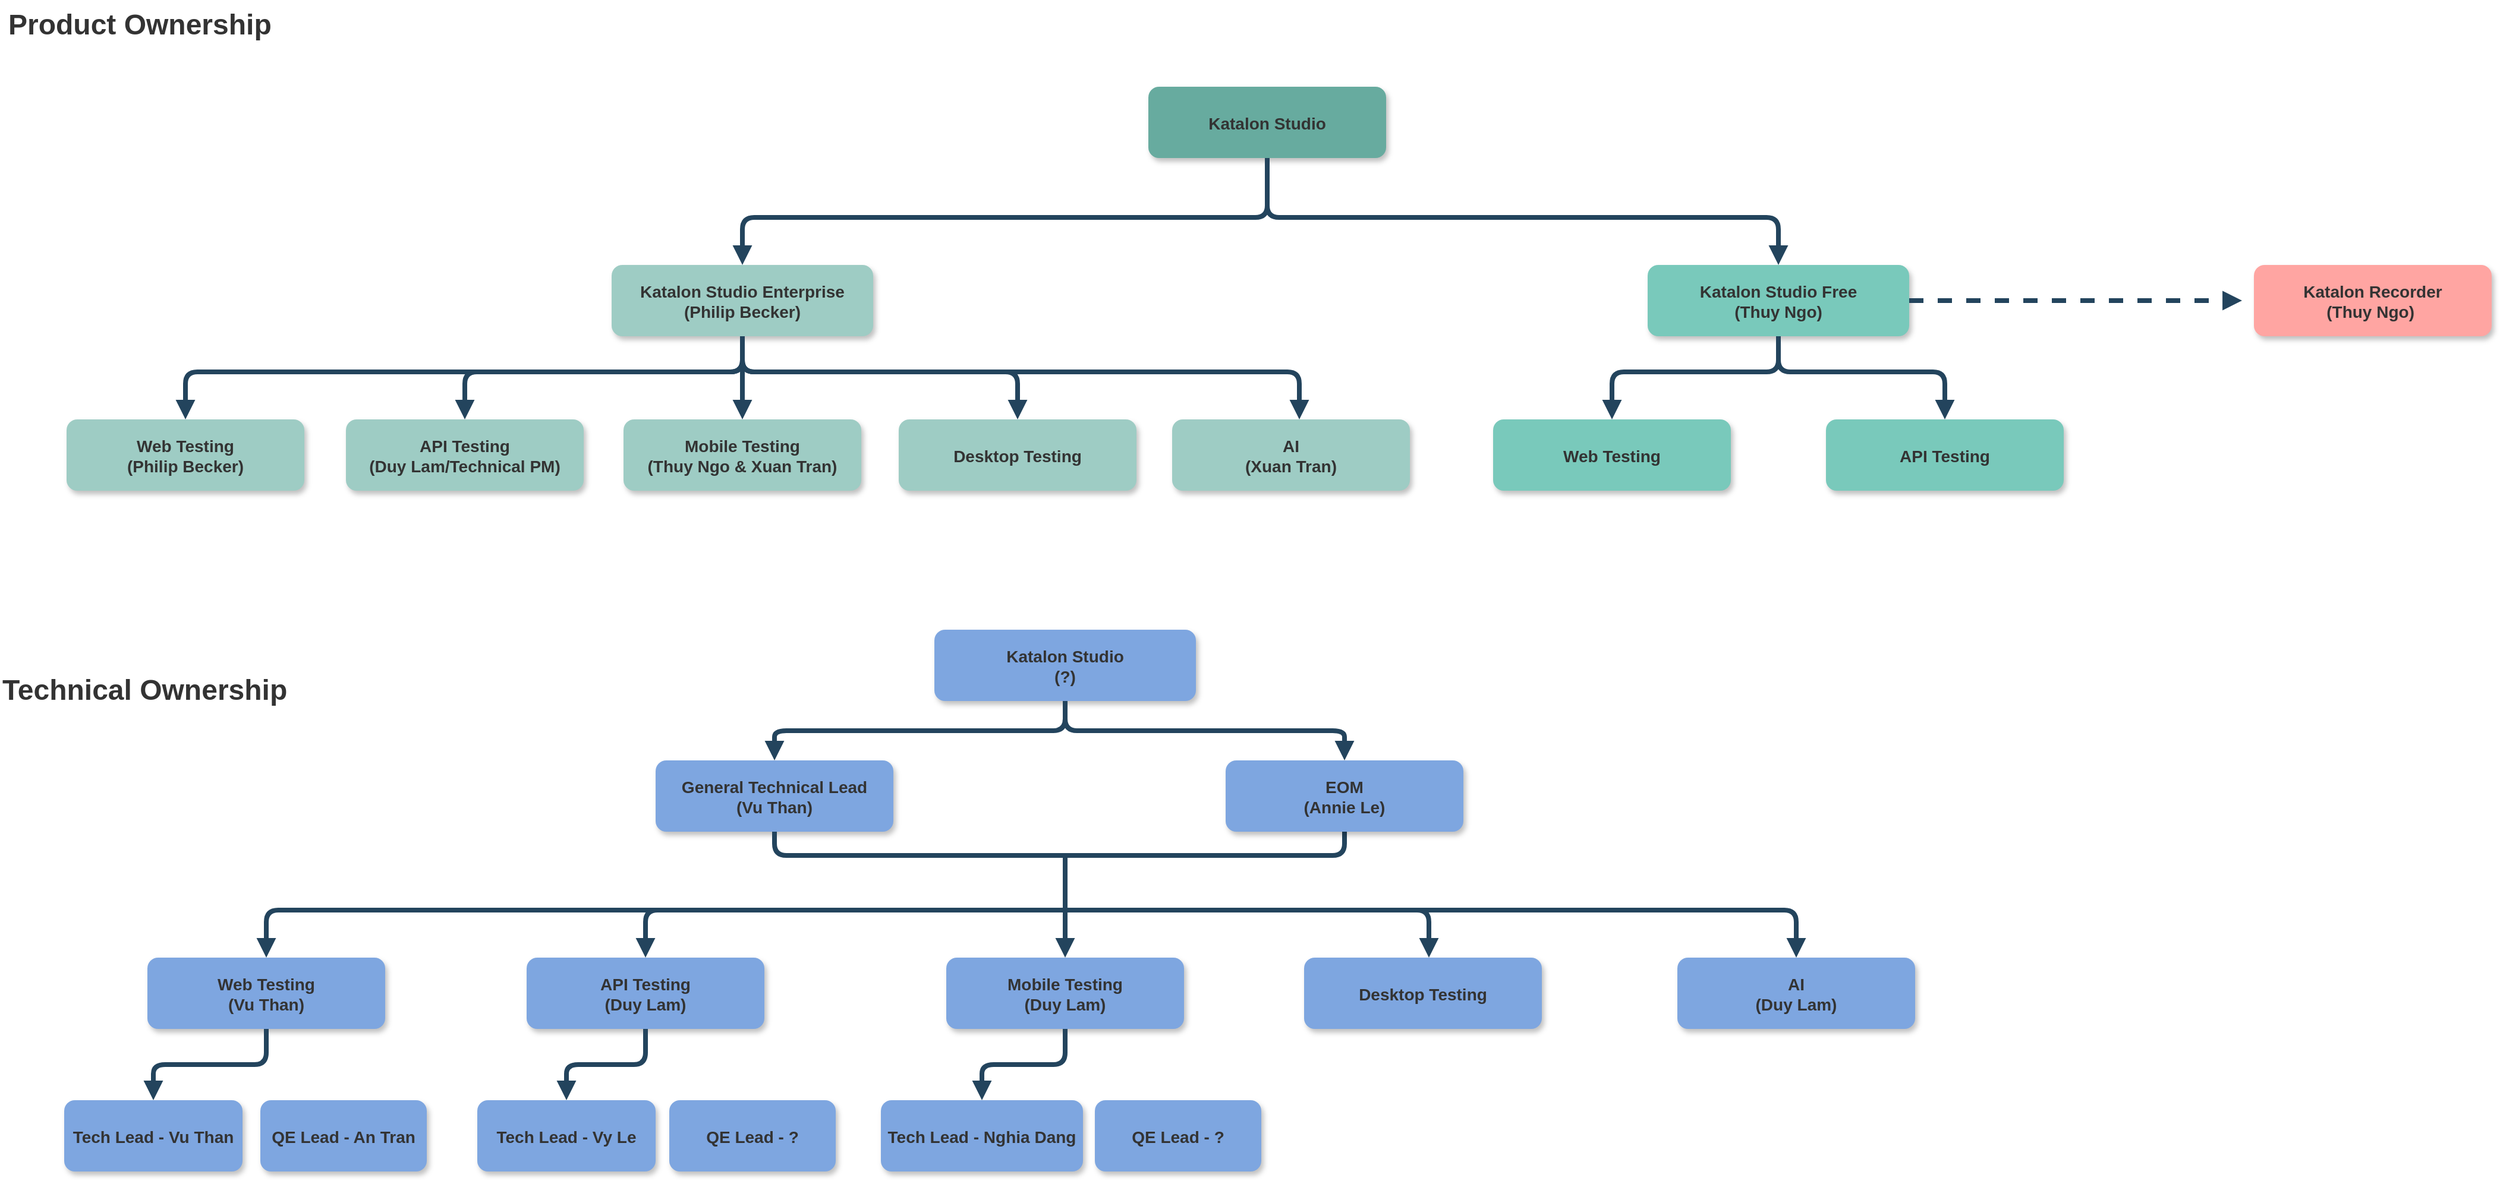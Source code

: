 <mxfile version="24.7.1" type="github">
  <diagram name="Page-1" id="97916047-d0de-89f5-080d-49f4d83e522f">
    <mxGraphModel dx="1363" dy="739" grid="1" gridSize="10" guides="1" tooltips="1" connect="1" arrows="1" fold="1" page="1" pageScale="1.5" pageWidth="1169" pageHeight="827" background="none" math="0" shadow="0">
      <root>
        <mxCell id="0" />
        <mxCell id="1" parent="0" />
        <mxCell id="SAdEDekwwvnTSsliWkF6-55" value="Katalon Studio" style="rounded=1;fillColor=#67AB9F;strokeColor=none;shadow=1;gradientColor=none;fontStyle=1;fontColor=#333333;fontSize=14;" vertex="1" parent="1">
          <mxGeometry x="2485" y="123" width="200" height="60" as="geometry" />
        </mxCell>
        <mxCell id="SAdEDekwwvnTSsliWkF6-56" value="Katalon Studio Free&#xa;(Thuy Ngo)" style="rounded=1;fillColor=#79C9BB;strokeColor=none;shadow=1;gradientColor=none;fontStyle=1;fontColor=#333333;fontSize=14;" vertex="1" parent="1">
          <mxGeometry x="2905" y="273" width="220" height="60" as="geometry" />
        </mxCell>
        <mxCell id="SAdEDekwwvnTSsliWkF6-58" value="API Testing" style="rounded=1;fillColor=#79C9BB;strokeColor=none;shadow=1;gradientColor=none;fontStyle=1;fontColor=#333333;fontSize=14;" vertex="1" parent="1">
          <mxGeometry x="3055" y="403" width="200" height="60" as="geometry" />
        </mxCell>
        <mxCell id="SAdEDekwwvnTSsliWkF6-61" value="" style="edgeStyle=elbowEdgeStyle;elbow=vertical;strokeWidth=4;endArrow=block;endFill=1;fontStyle=1;strokeColor=#23445D;exitX=0.5;exitY=1;exitDx=0;exitDy=0;fontColor=#333333;" edge="1" parent="1" source="SAdEDekwwvnTSsliWkF6-55" target="SAdEDekwwvnTSsliWkF6-56">
          <mxGeometry x="22" y="165.5" width="100" height="100" as="geometry">
            <mxPoint x="2195" y="213" as="sourcePoint" />
            <mxPoint x="1545" y="113" as="targetPoint" />
            <Array as="points">
              <mxPoint x="2645" y="233" />
            </Array>
          </mxGeometry>
        </mxCell>
        <mxCell id="SAdEDekwwvnTSsliWkF6-67" value="Katalon Studio Enterprise&#xa;(Philip Becker)" style="rounded=1;fillColor=#9ECCC4;strokeColor=none;shadow=1;gradientColor=none;fontStyle=1;fontColor=#333333;fontSize=14;" vertex="1" parent="1">
          <mxGeometry x="2033.5" y="273" width="220" height="60" as="geometry" />
        </mxCell>
        <mxCell id="SAdEDekwwvnTSsliWkF6-70" value="" style="edgeStyle=elbowEdgeStyle;elbow=vertical;strokeWidth=4;endArrow=block;endFill=1;fontStyle=1;strokeColor=#23445D;entryX=0.5;entryY=0;entryDx=0;entryDy=0;exitX=0.5;exitY=1;exitDx=0;exitDy=0;fontColor=#333333;" edge="1" parent="1" source="SAdEDekwwvnTSsliWkF6-55" target="SAdEDekwwvnTSsliWkF6-67">
          <mxGeometry x="22" y="165.5" width="100" height="100" as="geometry">
            <mxPoint x="2195" y="193" as="sourcePoint" />
            <mxPoint x="2375" y="303" as="targetPoint" />
            <Array as="points">
              <mxPoint x="2185" y="233" />
            </Array>
          </mxGeometry>
        </mxCell>
        <mxCell id="SAdEDekwwvnTSsliWkF6-71" value="Web Testing" style="rounded=1;fillColor=#79C9BB;strokeColor=none;shadow=1;gradientColor=none;fontStyle=1;fontColor=#333333;fontSize=14;" vertex="1" parent="1">
          <mxGeometry x="2775" y="403" width="200" height="60" as="geometry" />
        </mxCell>
        <mxCell id="SAdEDekwwvnTSsliWkF6-79" value="API Testing&#xa;(Duy Lam/Technical PM)" style="rounded=1;fillColor=#9ECCC4;strokeColor=none;shadow=1;gradientColor=none;fontStyle=1;fontColor=#333333;fontSize=14;" vertex="1" parent="1">
          <mxGeometry x="1810" y="403" width="200" height="60" as="geometry" />
        </mxCell>
        <mxCell id="SAdEDekwwvnTSsliWkF6-80" value="Web Testing&#xa;(Philip Becker)" style="rounded=1;fillColor=#9ECCC4;strokeColor=none;shadow=1;gradientColor=none;fontStyle=1;fontColor=#333333;fontSize=14;" vertex="1" parent="1">
          <mxGeometry x="1575" y="403" width="200" height="60" as="geometry" />
        </mxCell>
        <mxCell id="SAdEDekwwvnTSsliWkF6-83" value="Mobile Testing&#xa;(Thuy Ngo &amp; Xuan Tran)" style="rounded=1;fillColor=#9ECCC4;strokeColor=none;shadow=1;gradientColor=none;fontStyle=1;fontColor=#333333;fontSize=14;" vertex="1" parent="1">
          <mxGeometry x="2043.5" y="403" width="200" height="60" as="geometry" />
        </mxCell>
        <mxCell id="SAdEDekwwvnTSsliWkF6-84" value="Desktop Testing" style="rounded=1;fillColor=#9ECCC4;strokeColor=none;shadow=1;gradientColor=none;fontStyle=1;fontColor=#333333;fontSize=14;" vertex="1" parent="1">
          <mxGeometry x="2275" y="403" width="200" height="60" as="geometry" />
        </mxCell>
        <mxCell id="SAdEDekwwvnTSsliWkF6-87" value="" style="edgeStyle=elbowEdgeStyle;elbow=vertical;strokeWidth=4;endArrow=block;endFill=1;fontStyle=1;dashed=1;strokeColor=#23445D;entryX=0;entryY=0.5;entryDx=0;entryDy=0;fontColor=#333333;" edge="1" parent="1">
          <mxGeometry x="22" y="165.5" width="100" height="100" as="geometry">
            <mxPoint x="3125" y="303" as="sourcePoint" />
            <mxPoint x="3405" y="303" as="targetPoint" />
            <Array as="points">
              <mxPoint x="3255" y="303" />
            </Array>
          </mxGeometry>
        </mxCell>
        <mxCell id="SAdEDekwwvnTSsliWkF6-88" value="Katalon Recorder&#xa;(Thuy Ngo) " style="rounded=1;fillColor=#FFA5A2;strokeColor=none;shadow=1;gradientColor=none;fontStyle=1;fontColor=#333333;fontSize=14;" vertex="1" parent="1">
          <mxGeometry x="3415" y="273" width="200" height="60" as="geometry" />
        </mxCell>
        <mxCell id="SAdEDekwwvnTSsliWkF6-89" value="" style="edgeStyle=elbowEdgeStyle;elbow=vertical;strokeWidth=4;endArrow=block;endFill=1;fontStyle=1;strokeColor=#23445D;entryX=0.5;entryY=0;entryDx=0;entryDy=0;exitX=0.5;exitY=1;exitDx=0;exitDy=0;fontColor=#333333;" edge="1" parent="1" source="SAdEDekwwvnTSsliWkF6-67" target="SAdEDekwwvnTSsliWkF6-80">
          <mxGeometry x="22" y="165.5" width="100" height="100" as="geometry">
            <mxPoint x="2211" y="313" as="sourcePoint" />
            <mxPoint x="1731" y="403" as="targetPoint" />
            <Array as="points">
              <mxPoint x="1661" y="363" />
            </Array>
          </mxGeometry>
        </mxCell>
        <mxCell id="SAdEDekwwvnTSsliWkF6-91" value="" style="edgeStyle=elbowEdgeStyle;elbow=vertical;strokeWidth=4;endArrow=block;endFill=1;fontStyle=1;strokeColor=#23445D;entryX=0.5;entryY=0;entryDx=0;entryDy=0;fontColor=#333333;exitX=0.5;exitY=1;exitDx=0;exitDy=0;" edge="1" parent="1" source="SAdEDekwwvnTSsliWkF6-67" target="SAdEDekwwvnTSsliWkF6-79">
          <mxGeometry x="22" y="165.5" width="100" height="100" as="geometry">
            <mxPoint x="2021" y="333" as="sourcePoint" />
            <mxPoint x="1741" y="413" as="targetPoint" />
            <Array as="points">
              <mxPoint x="1981" y="363" />
            </Array>
          </mxGeometry>
        </mxCell>
        <mxCell id="SAdEDekwwvnTSsliWkF6-92" value="" style="edgeStyle=elbowEdgeStyle;elbow=vertical;strokeWidth=4;endArrow=block;endFill=1;fontStyle=1;strokeColor=#23445D;entryX=0.5;entryY=0;entryDx=0;entryDy=0;exitX=0.5;exitY=1;exitDx=0;exitDy=0;fontColor=#333333;" edge="1" parent="1" source="SAdEDekwwvnTSsliWkF6-67" target="SAdEDekwwvnTSsliWkF6-83">
          <mxGeometry x="22" y="165.5" width="100" height="100" as="geometry">
            <mxPoint x="2031" y="343" as="sourcePoint" />
            <mxPoint x="1961" y="413" as="targetPoint" />
            <Array as="points">
              <mxPoint x="2101" y="363" />
            </Array>
          </mxGeometry>
        </mxCell>
        <mxCell id="SAdEDekwwvnTSsliWkF6-93" value="" style="edgeStyle=elbowEdgeStyle;elbow=vertical;strokeWidth=4;endArrow=block;endFill=1;fontStyle=1;strokeColor=#23445D;entryX=0.5;entryY=0;entryDx=0;entryDy=0;fontColor=#333333;exitX=0.5;exitY=1;exitDx=0;exitDy=0;" edge="1" parent="1" source="SAdEDekwwvnTSsliWkF6-67" target="SAdEDekwwvnTSsliWkF6-84">
          <mxGeometry x="22" y="165.5" width="100" height="100" as="geometry">
            <mxPoint x="2021" y="333" as="sourcePoint" />
            <mxPoint x="2191" y="413" as="targetPoint" />
            <Array as="points">
              <mxPoint x="2211" y="363" />
            </Array>
          </mxGeometry>
        </mxCell>
        <mxCell id="SAdEDekwwvnTSsliWkF6-94" value="" style="edgeStyle=elbowEdgeStyle;elbow=vertical;strokeWidth=4;endArrow=block;endFill=1;fontStyle=1;strokeColor=#23445D;entryX=0.5;entryY=0;entryDx=0;entryDy=0;fontColor=#333333;" edge="1" parent="1" target="SAdEDekwwvnTSsliWkF6-58">
          <mxGeometry x="22" y="165.5" width="100" height="100" as="geometry">
            <mxPoint x="3015" y="333" as="sourcePoint" />
            <mxPoint x="3385" y="403" as="targetPoint" />
            <Array as="points">
              <mxPoint x="3205" y="363" />
            </Array>
          </mxGeometry>
        </mxCell>
        <mxCell id="SAdEDekwwvnTSsliWkF6-95" value="" style="edgeStyle=elbowEdgeStyle;elbow=vertical;strokeWidth=4;endArrow=block;endFill=1;fontStyle=1;strokeColor=#23445D;entryX=0.5;entryY=0;entryDx=0;entryDy=0;fontColor=#333333;" edge="1" parent="1" target="SAdEDekwwvnTSsliWkF6-71">
          <mxGeometry x="22" y="165.5" width="100" height="100" as="geometry">
            <mxPoint x="3015" y="333" as="sourcePoint" />
            <mxPoint x="3175" y="403" as="targetPoint" />
            <Array as="points">
              <mxPoint x="3205" y="363" />
            </Array>
          </mxGeometry>
        </mxCell>
        <mxCell id="SAdEDekwwvnTSsliWkF6-118" value="" style="edgeStyle=elbowEdgeStyle;elbow=vertical;strokeWidth=4;endArrow=block;endFill=1;fontStyle=1;strokeColor=#23445D;fontColor=#333333;exitX=0.5;exitY=1;exitDx=0;exitDy=0;" edge="1" parent="1" source="SAdEDekwwvnTSsliWkF6-67">
          <mxGeometry x="22" y="165.5" width="100" height="100" as="geometry">
            <mxPoint x="2022" y="333" as="sourcePoint" />
            <mxPoint x="2612" y="403" as="targetPoint" />
            <Array as="points">
              <mxPoint x="2322" y="363" />
            </Array>
          </mxGeometry>
        </mxCell>
        <mxCell id="SAdEDekwwvnTSsliWkF6-119" value="AI&#xa;(Xuan Tran)" style="rounded=1;fillColor=#9ECCC4;strokeColor=none;shadow=1;gradientColor=none;fontStyle=1;fontColor=#333333;fontSize=14;" vertex="1" parent="1">
          <mxGeometry x="2505" y="403" width="200" height="60" as="geometry" />
        </mxCell>
        <mxCell id="SAdEDekwwvnTSsliWkF6-132" value="&lt;h1 style=&quot;margin-top: 0px;&quot;&gt;Product Ownership&lt;/h1&gt;" style="text;html=1;whiteSpace=wrap;overflow=hidden;rounded=0;fontColor=#333333;" vertex="1" parent="1">
          <mxGeometry x="1524" y="50" width="230" height="50" as="geometry" />
        </mxCell>
        <mxCell id="SAdEDekwwvnTSsliWkF6-133" value="&lt;h1 style=&quot;margin-top: 0px;&quot;&gt;Technical Ownership&lt;/h1&gt;" style="text;html=1;whiteSpace=wrap;overflow=hidden;rounded=0;fontColor=#333333;" vertex="1" parent="1">
          <mxGeometry x="1519" y="610" width="276" height="70" as="geometry" />
        </mxCell>
        <mxCell id="SAdEDekwwvnTSsliWkF6-134" value="API Testing&#xa;(Duy Lam)" style="rounded=1;fillColor=#7EA6E0;strokeColor=none;shadow=1;gradientColor=none;fontStyle=1;fontColor=#333333;fontSize=14;" vertex="1" parent="1">
          <mxGeometry x="1962" y="856" width="200" height="60" as="geometry" />
        </mxCell>
        <mxCell id="SAdEDekwwvnTSsliWkF6-135" value="Web Testing&#xa;(Vu Than)" style="rounded=1;fillColor=#7EA6E0;strokeColor=none;shadow=1;gradientColor=none;fontStyle=1;fontColor=#333333;fontSize=14;" vertex="1" parent="1">
          <mxGeometry x="1643" y="856" width="200" height="60" as="geometry" />
        </mxCell>
        <mxCell id="SAdEDekwwvnTSsliWkF6-136" value="Mobile Testing&#xa;(Duy Lam)" style="rounded=1;fillColor=#7EA6E0;strokeColor=none;shadow=1;gradientColor=none;fontStyle=1;fontColor=#333333;fontSize=14;" vertex="1" parent="1">
          <mxGeometry x="2315" y="856" width="200" height="60" as="geometry" />
        </mxCell>
        <mxCell id="SAdEDekwwvnTSsliWkF6-137" value="Desktop Testing" style="rounded=1;fillColor=#7EA6E0;strokeColor=none;shadow=1;gradientColor=none;fontStyle=1;fontColor=#333333;fontSize=14;" vertex="1" parent="1">
          <mxGeometry x="2616" y="856" width="200" height="60" as="geometry" />
        </mxCell>
        <mxCell id="SAdEDekwwvnTSsliWkF6-144" value="Tech Lead - Vu Than" style="rounded=1;fillColor=#7EA6E0;strokeColor=none;shadow=1;gradientColor=none;fontStyle=1;fontColor=#333333;fontSize=14;" vertex="1" parent="1">
          <mxGeometry x="1573" y="976" width="150" height="60" as="geometry" />
        </mxCell>
        <mxCell id="SAdEDekwwvnTSsliWkF6-145" value="" style="edgeStyle=elbowEdgeStyle;elbow=vertical;strokeWidth=4;endArrow=block;endFill=1;fontStyle=1;strokeColor=#23445D;entryX=0.5;entryY=0;entryDx=0;entryDy=0;exitX=0.5;exitY=1;exitDx=0;exitDy=0;fontColor=#333333;fillColor=#7EA6E0;" edge="1" parent="1" target="SAdEDekwwvnTSsliWkF6-144" source="SAdEDekwwvnTSsliWkF6-135">
          <mxGeometry x="22" y="165.5" width="100" height="100" as="geometry">
            <mxPoint x="1780.58" y="1036" as="sourcePoint" />
            <mxPoint x="1780.58" y="1096" as="targetPoint" />
            <Array as="points" />
          </mxGeometry>
        </mxCell>
        <mxCell id="SAdEDekwwvnTSsliWkF6-146" value="QE Lead - An Tran" style="rounded=1;fillColor=#7EA6E0;strokeColor=none;shadow=1;gradientColor=none;fontStyle=1;fontColor=#333333;fontSize=14;" vertex="1" parent="1">
          <mxGeometry x="1738" y="976" width="140" height="60" as="geometry" />
        </mxCell>
        <mxCell id="SAdEDekwwvnTSsliWkF6-147" value="Tech Lead - Vy Le" style="rounded=1;fillColor=#7EA6E0;strokeColor=none;shadow=1;gradientColor=none;fontStyle=1;fontColor=#333333;fontSize=14;" vertex="1" parent="1">
          <mxGeometry x="1920.5" y="976" width="150" height="60" as="geometry" />
        </mxCell>
        <mxCell id="SAdEDekwwvnTSsliWkF6-149" value="QE Lead - ?" style="rounded=1;fillColor=#7EA6E0;strokeColor=none;shadow=1;gradientColor=none;fontStyle=1;fontColor=#333333;fontSize=14;" vertex="1" parent="1">
          <mxGeometry x="2082" y="976" width="140" height="60" as="geometry" />
        </mxCell>
        <mxCell id="SAdEDekwwvnTSsliWkF6-150" value="Tech Lead - Nghia Dang" style="rounded=1;fillColor=#7EA6E0;strokeColor=none;shadow=1;gradientColor=none;fontStyle=1;fontColor=#333333;fontSize=14;" vertex="1" parent="1">
          <mxGeometry x="2260" y="976" width="170" height="60" as="geometry" />
        </mxCell>
        <mxCell id="SAdEDekwwvnTSsliWkF6-152" value="QE Lead - ?" style="rounded=1;fillColor=#7EA6E0;strokeColor=none;shadow=1;gradientColor=none;fontStyle=1;fontColor=#333333;fontSize=14;" vertex="1" parent="1">
          <mxGeometry x="2440" y="976" width="140" height="60" as="geometry" />
        </mxCell>
        <mxCell id="SAdEDekwwvnTSsliWkF6-176" value="AI&#xa;(Duy Lam)" style="rounded=1;fillColor=#7EA6E0;strokeColor=none;shadow=1;gradientColor=none;fontStyle=1;fontColor=#333333;fontSize=14;" vertex="1" parent="1">
          <mxGeometry x="2930" y="856" width="200" height="60" as="geometry" />
        </mxCell>
        <mxCell id="SAdEDekwwvnTSsliWkF6-178" value="Katalon Studio&#xa;(?)" style="rounded=1;fillColor=#7EA6E0;strokeColor=none;shadow=1;gradientColor=none;fontStyle=1;fontColor=#333333;fontSize=14;" vertex="1" parent="1">
          <mxGeometry x="2305" y="580" width="220" height="60" as="geometry" />
        </mxCell>
        <mxCell id="SAdEDekwwvnTSsliWkF6-179" value="" style="edgeStyle=elbowEdgeStyle;elbow=vertical;strokeWidth=4;endArrow=block;endFill=1;fontStyle=1;strokeColor=#23445D;entryX=0.5;entryY=0;entryDx=0;entryDy=0;fontColor=#333333;fillColor=#7EA6E0;" edge="1" parent="1" target="SAdEDekwwvnTSsliWkF6-135">
          <mxGeometry x="22" y="165.5" width="100" height="100" as="geometry">
            <mxPoint x="2415" y="816" as="sourcePoint" />
            <mxPoint x="1843" y="856" as="targetPoint" />
            <Array as="points">
              <mxPoint x="1920" y="816" />
            </Array>
          </mxGeometry>
        </mxCell>
        <mxCell id="SAdEDekwwvnTSsliWkF6-180" value="" style="edgeStyle=elbowEdgeStyle;elbow=vertical;strokeWidth=4;endArrow=block;endFill=1;fontStyle=1;strokeColor=#23445D;entryX=0.5;entryY=0;entryDx=0;entryDy=0;fontColor=#333333;fillColor=#7EA6E0;" edge="1" parent="1" target="SAdEDekwwvnTSsliWkF6-134">
          <mxGeometry x="22" y="165.5" width="100" height="100" as="geometry">
            <mxPoint x="2410" y="816" as="sourcePoint" />
            <mxPoint x="2123" y="856" as="targetPoint" />
            <Array as="points">
              <mxPoint x="2240" y="816" />
            </Array>
          </mxGeometry>
        </mxCell>
        <mxCell id="SAdEDekwwvnTSsliWkF6-181" value="" style="edgeStyle=elbowEdgeStyle;elbow=vertical;strokeWidth=4;endArrow=block;endFill=1;fontStyle=1;strokeColor=#23445D;entryX=0.5;entryY=0;entryDx=0;entryDy=0;fontColor=#333333;fillColor=#7EA6E0;" edge="1" parent="1" target="SAdEDekwwvnTSsliWkF6-136">
          <mxGeometry x="22" y="165.5" width="100" height="100" as="geometry">
            <mxPoint x="2415" y="770" as="sourcePoint" />
            <mxPoint x="2410" y="856" as="targetPoint" />
            <Array as="points">
              <mxPoint x="2404" y="826" />
            </Array>
          </mxGeometry>
        </mxCell>
        <mxCell id="SAdEDekwwvnTSsliWkF6-182" value="" style="edgeStyle=elbowEdgeStyle;elbow=vertical;strokeWidth=4;endArrow=block;endFill=1;fontStyle=1;strokeColor=#23445D;entryX=0.5;entryY=0;entryDx=0;entryDy=0;fontColor=#333333;fillColor=#7EA6E0;" edge="1" parent="1">
          <mxGeometry x="22" y="165.5" width="100" height="100" as="geometry">
            <mxPoint x="2415" y="816" as="sourcePoint" />
            <mxPoint x="2721" y="856" as="targetPoint" />
            <Array as="points">
              <mxPoint x="2541" y="816" />
            </Array>
          </mxGeometry>
        </mxCell>
        <mxCell id="SAdEDekwwvnTSsliWkF6-183" value="" style="edgeStyle=elbowEdgeStyle;elbow=vertical;strokeWidth=4;endArrow=block;endFill=1;fontStyle=1;strokeColor=#23445D;fontColor=#333333;fillColor=#7EA6E0;entryX=0.5;entryY=0;entryDx=0;entryDy=0;" edge="1" parent="1" target="SAdEDekwwvnTSsliWkF6-176">
          <mxGeometry x="22" y="165.5" width="100" height="100" as="geometry">
            <mxPoint x="2415" y="816" as="sourcePoint" />
            <mxPoint x="2942" y="856" as="targetPoint" />
            <Array as="points">
              <mxPoint x="2652" y="816" />
            </Array>
          </mxGeometry>
        </mxCell>
        <mxCell id="SAdEDekwwvnTSsliWkF6-188" value="" style="edgeStyle=elbowEdgeStyle;elbow=vertical;strokeWidth=4;endArrow=block;endFill=1;fontStyle=1;strokeColor=#23445D;entryX=0.5;entryY=0;entryDx=0;entryDy=0;exitX=0.5;exitY=1;exitDx=0;exitDy=0;fontColor=#333333;fillColor=#7EA6E0;" edge="1" parent="1" source="SAdEDekwwvnTSsliWkF6-134" target="SAdEDekwwvnTSsliWkF6-147">
          <mxGeometry x="22" y="165.5" width="100" height="100" as="geometry">
            <mxPoint x="2060.5" y="916" as="sourcePoint" />
            <mxPoint x="1965.5" y="976" as="targetPoint" />
            <Array as="points" />
          </mxGeometry>
        </mxCell>
        <mxCell id="SAdEDekwwvnTSsliWkF6-189" value="" style="edgeStyle=elbowEdgeStyle;elbow=vertical;strokeWidth=4;endArrow=block;endFill=1;fontStyle=1;strokeColor=#23445D;entryX=0.5;entryY=0;entryDx=0;entryDy=0;exitX=0.5;exitY=1;exitDx=0;exitDy=0;fontColor=#333333;fillColor=#7EA6E0;" edge="1" parent="1" source="SAdEDekwwvnTSsliWkF6-136" target="SAdEDekwwvnTSsliWkF6-150">
          <mxGeometry x="22" y="165.5" width="100" height="100" as="geometry">
            <mxPoint x="2406" y="916" as="sourcePoint" />
            <mxPoint x="2340" y="976" as="targetPoint" />
            <Array as="points" />
          </mxGeometry>
        </mxCell>
        <mxCell id="SAdEDekwwvnTSsliWkF6-190" value="General Technical Lead&#xa;(Vu Than)" style="rounded=1;fillColor=#7EA6E0;strokeColor=none;shadow=1;gradientColor=none;fontStyle=1;fontColor=#333333;fontSize=14;" vertex="1" parent="1">
          <mxGeometry x="2070.5" y="690" width="200" height="60" as="geometry" />
        </mxCell>
        <mxCell id="SAdEDekwwvnTSsliWkF6-192" value="" style="edgeStyle=elbowEdgeStyle;elbow=vertical;strokeWidth=4;endArrow=block;endFill=1;fontStyle=1;strokeColor=#23445D;entryX=0.5;entryY=0;entryDx=0;entryDy=0;exitX=0.5;exitY=1;exitDx=0;exitDy=0;fontColor=#333333;fillColor=#7EA6E0;" edge="1" parent="1" source="SAdEDekwwvnTSsliWkF6-178" target="SAdEDekwwvnTSsliWkF6-190">
          <mxGeometry x="22" y="165.5" width="100" height="100" as="geometry">
            <mxPoint x="2410" y="640" as="sourcePoint" />
            <mxPoint x="2315" y="700" as="targetPoint" />
            <Array as="points" />
          </mxGeometry>
        </mxCell>
        <mxCell id="SAdEDekwwvnTSsliWkF6-193" value="" style="edgeStyle=elbowEdgeStyle;elbow=vertical;strokeWidth=4;endArrow=block;endFill=1;fontStyle=1;strokeColor=#23445D;entryX=0.5;entryY=0;entryDx=0;entryDy=0;exitX=0.5;exitY=1;exitDx=0;exitDy=0;fontColor=#333333;fillColor=#7EA6E0;" edge="1" parent="1" source="SAdEDekwwvnTSsliWkF6-178">
          <mxGeometry x="22" y="165.5" width="100" height="100" as="geometry">
            <mxPoint x="2540" y="660" as="sourcePoint" />
            <mxPoint x="2650" y="690" as="targetPoint" />
            <Array as="points" />
          </mxGeometry>
        </mxCell>
        <mxCell id="SAdEDekwwvnTSsliWkF6-194" value="" style="edgeStyle=elbowEdgeStyle;elbow=vertical;strokeWidth=4;endArrow=block;endFill=1;fontStyle=1;strokeColor=#23445D;exitX=0.5;exitY=1;exitDx=0;exitDy=0;fontColor=#333333;entryX=0.5;entryY=0;entryDx=0;entryDy=0;" edge="1" parent="1" source="SAdEDekwwvnTSsliWkF6-190">
          <mxGeometry x="22" y="165.5" width="100" height="100" as="geometry">
            <mxPoint x="2189" y="750" as="sourcePoint" />
            <mxPoint x="2650" y="690" as="targetPoint" />
            <Array as="points">
              <mxPoint x="2420" y="770" />
            </Array>
          </mxGeometry>
        </mxCell>
        <mxCell id="SAdEDekwwvnTSsliWkF6-196" value="EOM&#xa;(Annie Le)" style="rounded=1;fillColor=#7EA6E0;strokeColor=none;shadow=1;gradientColor=none;fontStyle=1;fontColor=#333333;fontSize=14;" vertex="1" parent="1">
          <mxGeometry x="2550" y="690" width="200" height="60" as="geometry" />
        </mxCell>
      </root>
    </mxGraphModel>
  </diagram>
</mxfile>
